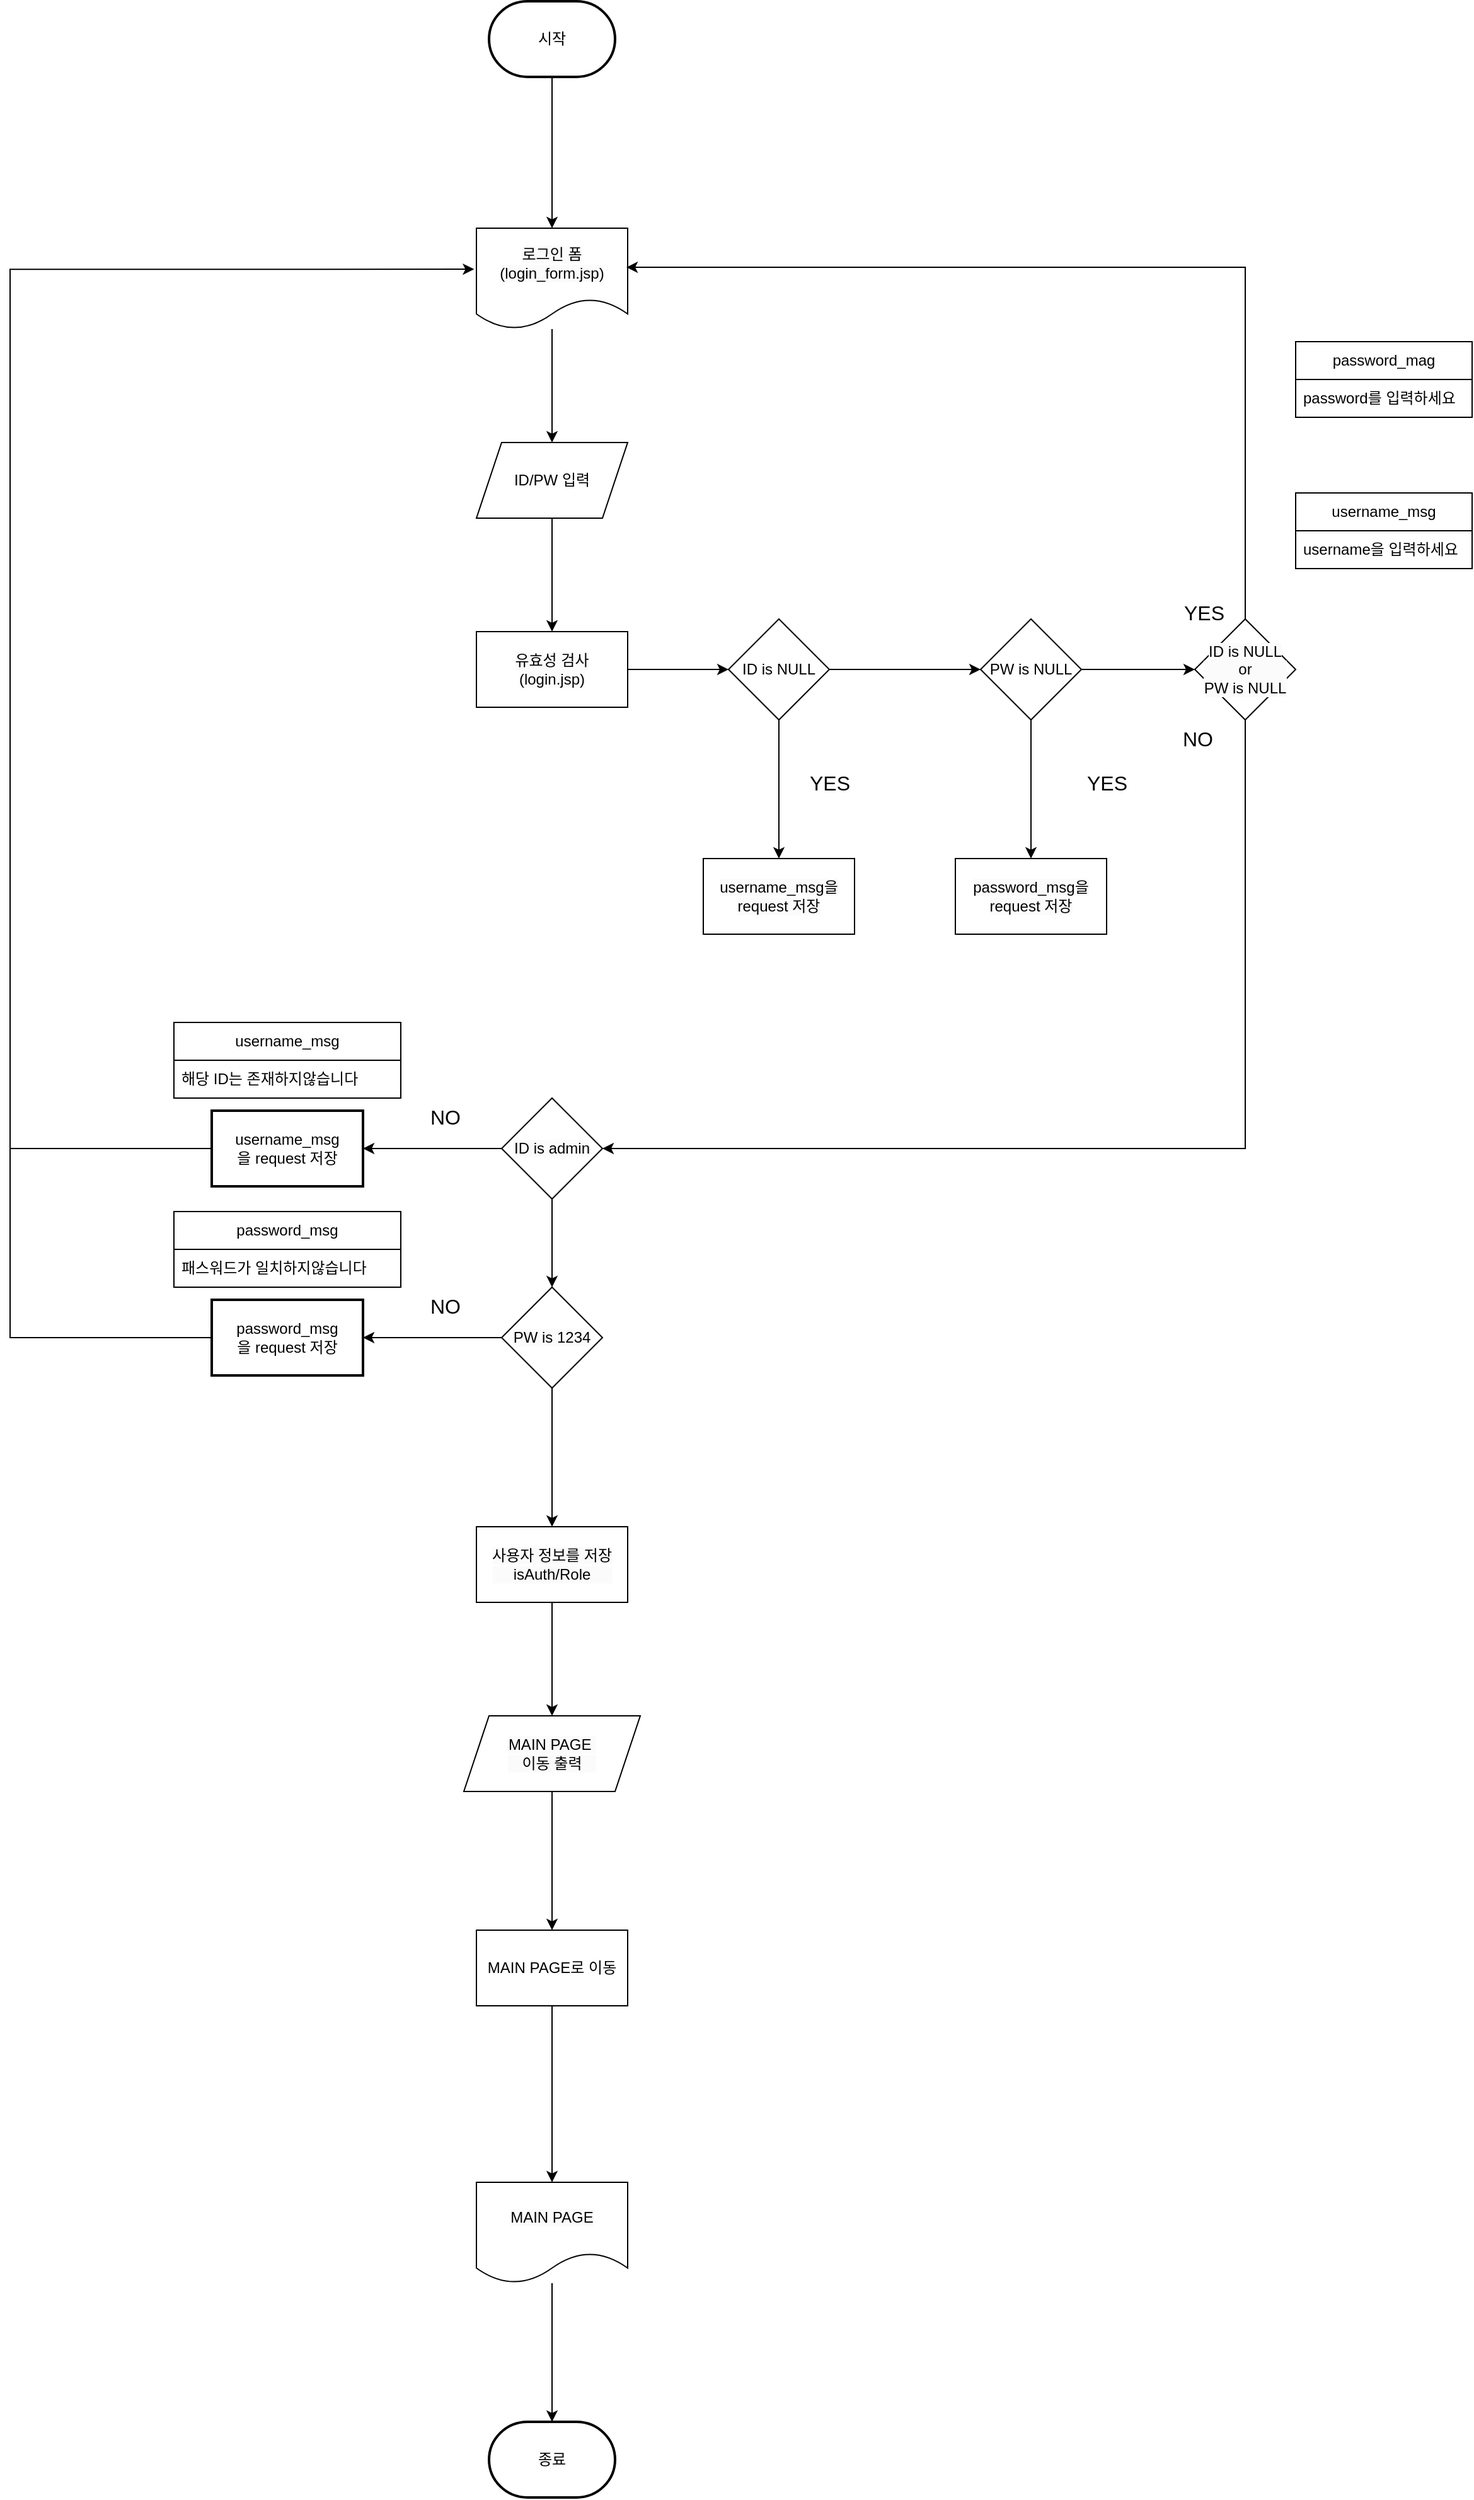 <mxfile version="26.2.4">
  <diagram name="페이지-1" id="K9Mb_518K6a3b0m3QpLU">
    <mxGraphModel dx="2187" dy="1917" grid="1" gridSize="10" guides="1" tooltips="1" connect="1" arrows="1" fold="1" page="1" pageScale="1" pageWidth="827" pageHeight="1169" math="0" shadow="0">
      <root>
        <mxCell id="0" />
        <mxCell id="1" parent="0" />
        <mxCell id="w3yauz0lc3whIGmM6YCb-5" value="" style="edgeStyle=orthogonalEdgeStyle;rounded=0;orthogonalLoop=1;jettySize=auto;html=1;" edge="1" parent="1" source="w3yauz0lc3whIGmM6YCb-1" target="w3yauz0lc3whIGmM6YCb-2">
          <mxGeometry relative="1" as="geometry" />
        </mxCell>
        <mxCell id="w3yauz0lc3whIGmM6YCb-1" value="&lt;span style=&quot;background-color: rgb(251, 251, 251);&quot;&gt;로그인 폼&lt;/span&gt;&lt;div style=&quot;background-color: rgb(251, 251, 251);&quot;&gt;(login_form.jsp)&lt;/div&gt;" style="shape=document;whiteSpace=wrap;html=1;boundedLbl=1;" vertex="1" parent="1">
          <mxGeometry x="230" y="160" width="120" height="80" as="geometry" />
        </mxCell>
        <mxCell id="w3yauz0lc3whIGmM6YCb-6" value="" style="edgeStyle=orthogonalEdgeStyle;rounded=0;orthogonalLoop=1;jettySize=auto;html=1;" edge="1" parent="1" source="w3yauz0lc3whIGmM6YCb-2" target="w3yauz0lc3whIGmM6YCb-3">
          <mxGeometry relative="1" as="geometry" />
        </mxCell>
        <mxCell id="w3yauz0lc3whIGmM6YCb-2" value="ID/PW 입력" style="shape=parallelogram;perimeter=parallelogramPerimeter;whiteSpace=wrap;html=1;fixedSize=1;" vertex="1" parent="1">
          <mxGeometry x="230" y="330" width="120" height="60" as="geometry" />
        </mxCell>
        <mxCell id="w3yauz0lc3whIGmM6YCb-8" value="" style="edgeStyle=orthogonalEdgeStyle;rounded=0;orthogonalLoop=1;jettySize=auto;html=1;" edge="1" parent="1" source="w3yauz0lc3whIGmM6YCb-3" target="w3yauz0lc3whIGmM6YCb-7">
          <mxGeometry relative="1" as="geometry" />
        </mxCell>
        <mxCell id="w3yauz0lc3whIGmM6YCb-3" value="&lt;div style=&quot;background-color: rgb(251, 251, 251);&quot;&gt;유효성 검사&lt;/div&gt;&lt;span style=&quot;background-color: rgb(251, 251, 251);&quot;&gt;(login.jsp)&lt;/span&gt;" style="rounded=0;whiteSpace=wrap;html=1;" vertex="1" parent="1">
          <mxGeometry x="230" y="480" width="120" height="60" as="geometry" />
        </mxCell>
        <mxCell id="w3yauz0lc3whIGmM6YCb-10" value="" style="edgeStyle=orthogonalEdgeStyle;rounded=0;orthogonalLoop=1;jettySize=auto;html=1;" edge="1" parent="1" source="w3yauz0lc3whIGmM6YCb-7" target="w3yauz0lc3whIGmM6YCb-9">
          <mxGeometry relative="1" as="geometry" />
        </mxCell>
        <mxCell id="w3yauz0lc3whIGmM6YCb-14" value="" style="edgeStyle=orthogonalEdgeStyle;rounded=0;orthogonalLoop=1;jettySize=auto;html=1;" edge="1" parent="1" source="w3yauz0lc3whIGmM6YCb-7">
          <mxGeometry relative="1" as="geometry">
            <mxPoint x="630" y="510" as="targetPoint" />
          </mxGeometry>
        </mxCell>
        <mxCell id="w3yauz0lc3whIGmM6YCb-7" value="ID is NULL" style="rhombus;whiteSpace=wrap;html=1;" vertex="1" parent="1">
          <mxGeometry x="430" y="470" width="80" height="80" as="geometry" />
        </mxCell>
        <mxCell id="w3yauz0lc3whIGmM6YCb-9" value="&lt;span style=&quot;background-color: rgb(251, 251, 251);&quot;&gt;username_msg&lt;/span&gt;&lt;span style=&quot;background-color: rgb(251, 251, 251);&quot;&gt;을 request 저장&lt;/span&gt;" style="rounded=0;whiteSpace=wrap;html=1;" vertex="1" parent="1">
          <mxGeometry x="410" y="660" width="120" height="60" as="geometry" />
        </mxCell>
        <mxCell id="w3yauz0lc3whIGmM6YCb-16" value="" style="edgeStyle=orthogonalEdgeStyle;rounded=0;orthogonalLoop=1;jettySize=auto;html=1;" edge="1" parent="1" source="w3yauz0lc3whIGmM6YCb-11" target="w3yauz0lc3whIGmM6YCb-15">
          <mxGeometry relative="1" as="geometry" />
        </mxCell>
        <mxCell id="w3yauz0lc3whIGmM6YCb-18" value="" style="edgeStyle=orthogonalEdgeStyle;rounded=0;orthogonalLoop=1;jettySize=auto;html=1;" edge="1" parent="1" source="w3yauz0lc3whIGmM6YCb-11" target="w3yauz0lc3whIGmM6YCb-17">
          <mxGeometry relative="1" as="geometry" />
        </mxCell>
        <mxCell id="w3yauz0lc3whIGmM6YCb-11" value="PW is NULL" style="rhombus;whiteSpace=wrap;html=1;" vertex="1" parent="1">
          <mxGeometry x="630" y="470" width="80" height="80" as="geometry" />
        </mxCell>
        <mxCell id="w3yauz0lc3whIGmM6YCb-15" value="&lt;span style=&quot;background-color: rgb(251, 251, 251);&quot;&gt;password_msg&lt;/span&gt;&lt;span style=&quot;background-color: rgb(251, 251, 251);&quot;&gt;을 request 저장&lt;/span&gt;" style="rounded=0;whiteSpace=wrap;html=1;" vertex="1" parent="1">
          <mxGeometry x="610" y="660" width="120" height="60" as="geometry" />
        </mxCell>
        <mxCell id="w3yauz0lc3whIGmM6YCb-20" value="" style="edgeStyle=orthogonalEdgeStyle;rounded=0;orthogonalLoop=1;jettySize=auto;html=1;entryX=0.992;entryY=0.388;entryDx=0;entryDy=0;entryPerimeter=0;" edge="1" parent="1" source="w3yauz0lc3whIGmM6YCb-17" target="w3yauz0lc3whIGmM6YCb-1">
          <mxGeometry relative="1" as="geometry">
            <mxPoint x="850" y="290" as="targetPoint" />
            <Array as="points">
              <mxPoint x="840" y="191" />
            </Array>
          </mxGeometry>
        </mxCell>
        <mxCell id="w3yauz0lc3whIGmM6YCb-29" value="" style="edgeStyle=orthogonalEdgeStyle;rounded=0;orthogonalLoop=1;jettySize=auto;html=1;entryX=1;entryY=0.5;entryDx=0;entryDy=0;" edge="1" parent="1" source="w3yauz0lc3whIGmM6YCb-17" target="w3yauz0lc3whIGmM6YCb-30">
          <mxGeometry relative="1" as="geometry">
            <mxPoint x="350" y="890" as="targetPoint" />
            <Array as="points">
              <mxPoint x="840" y="890" />
            </Array>
          </mxGeometry>
        </mxCell>
        <mxCell id="w3yauz0lc3whIGmM6YCb-17" value="&lt;span style=&quot;background-color: rgb(251, 251, 251);&quot;&gt;ID is NULL&lt;/span&gt;&lt;div style=&quot;background-color: rgb(251, 251, 251);&quot;&gt;or&lt;/div&gt;&lt;div style=&quot;background-color: rgb(251, 251, 251);&quot;&gt;PW is NULL&lt;/div&gt;" style="rhombus;whiteSpace=wrap;html=1;" vertex="1" parent="1">
          <mxGeometry x="800" y="470" width="80" height="80" as="geometry" />
        </mxCell>
        <mxCell id="w3yauz0lc3whIGmM6YCb-23" value="&lt;p style=&quot;margin:0px;margin-top:4px;text-align:center;&quot;&gt;&lt;b&gt;Class&lt;/b&gt;&lt;/p&gt;&lt;hr size=&quot;1&quot; style=&quot;border-style:solid;&quot;/&gt;&lt;div style=&quot;height:2px;&quot;&gt;&lt;/div&gt;" style="verticalAlign=top;align=left;overflow=fill;html=1;whiteSpace=wrap;" vertex="1" parent="1">
          <mxGeometry x="880" y="250" width="140" height="60" as="geometry" />
        </mxCell>
        <mxCell id="w3yauz0lc3whIGmM6YCb-26" value="&lt;p style=&quot;margin:0px;margin-top:4px;text-align:center;&quot;&gt;&lt;b&gt;Class&lt;/b&gt;&lt;/p&gt;&lt;hr size=&quot;1&quot; style=&quot;border-style:solid;&quot;/&gt;&lt;div style=&quot;height:2px;&quot;&gt;&lt;/div&gt;" style="verticalAlign=top;align=left;overflow=fill;html=1;whiteSpace=wrap;" vertex="1" parent="1">
          <mxGeometry x="880" y="370" width="140" height="60" as="geometry" />
        </mxCell>
        <mxCell id="w3yauz0lc3whIGmM6YCb-32" value="" style="edgeStyle=orthogonalEdgeStyle;rounded=0;orthogonalLoop=1;jettySize=auto;html=1;" edge="1" parent="1" source="w3yauz0lc3whIGmM6YCb-30" target="w3yauz0lc3whIGmM6YCb-31">
          <mxGeometry relative="1" as="geometry" />
        </mxCell>
        <mxCell id="w3yauz0lc3whIGmM6YCb-68" value="" style="edgeStyle=orthogonalEdgeStyle;rounded=0;orthogonalLoop=1;jettySize=auto;html=1;" edge="1" parent="1" source="w3yauz0lc3whIGmM6YCb-30" target="w3yauz0lc3whIGmM6YCb-66">
          <mxGeometry relative="1" as="geometry" />
        </mxCell>
        <mxCell id="w3yauz0lc3whIGmM6YCb-30" value="&lt;span style=&quot;background-color: rgb(251, 251, 251);&quot;&gt;ID is admin&lt;/span&gt;" style="rhombus;whiteSpace=wrap;html=1;" vertex="1" parent="1">
          <mxGeometry x="250" y="850" width="80" height="80" as="geometry" />
        </mxCell>
        <mxCell id="w3yauz0lc3whIGmM6YCb-34" value="" style="edgeStyle=orthogonalEdgeStyle;rounded=0;orthogonalLoop=1;jettySize=auto;html=1;" edge="1" parent="1" source="w3yauz0lc3whIGmM6YCb-31">
          <mxGeometry relative="1" as="geometry">
            <mxPoint x="290" y="1190" as="targetPoint" />
          </mxGeometry>
        </mxCell>
        <mxCell id="w3yauz0lc3whIGmM6YCb-69" value="" style="edgeStyle=orthogonalEdgeStyle;rounded=0;orthogonalLoop=1;jettySize=auto;html=1;" edge="1" parent="1" source="w3yauz0lc3whIGmM6YCb-31" target="w3yauz0lc3whIGmM6YCb-67">
          <mxGeometry relative="1" as="geometry" />
        </mxCell>
        <mxCell id="w3yauz0lc3whIGmM6YCb-31" value="&lt;span style=&quot;background-color: rgb(251, 251, 251);&quot;&gt;PW is 1234&lt;/span&gt;" style="rhombus;whiteSpace=wrap;html=1;" vertex="1" parent="1">
          <mxGeometry x="250" y="1000" width="80" height="80" as="geometry" />
        </mxCell>
        <mxCell id="w3yauz0lc3whIGmM6YCb-45" value="" style="edgeStyle=orthogonalEdgeStyle;rounded=0;orthogonalLoop=1;jettySize=auto;html=1;" edge="1" parent="1" source="w3yauz0lc3whIGmM6YCb-41" target="w3yauz0lc3whIGmM6YCb-44">
          <mxGeometry relative="1" as="geometry" />
        </mxCell>
        <mxCell id="w3yauz0lc3whIGmM6YCb-41" value="&lt;span style=&quot;background-color: rgb(251, 251, 251);&quot;&gt;MAIN PAGE&amp;nbsp;&lt;/span&gt;&lt;div style=&quot;background-color: rgb(251, 251, 251);&quot;&gt;이동 출력&lt;/div&gt;" style="shape=parallelogram;perimeter=parallelogramPerimeter;whiteSpace=wrap;html=1;fixedSize=1;" vertex="1" parent="1">
          <mxGeometry x="220" y="1340" width="140" height="60" as="geometry" />
        </mxCell>
        <mxCell id="w3yauz0lc3whIGmM6YCb-43" value="" style="edgeStyle=orthogonalEdgeStyle;rounded=0;orthogonalLoop=1;jettySize=auto;html=1;" edge="1" parent="1" source="w3yauz0lc3whIGmM6YCb-42" target="w3yauz0lc3whIGmM6YCb-41">
          <mxGeometry relative="1" as="geometry" />
        </mxCell>
        <mxCell id="w3yauz0lc3whIGmM6YCb-42" value="&lt;span style=&quot;background-color: rgb(251, 251, 251);&quot;&gt;사용자 정보를 저장&lt;/span&gt;&lt;div style=&quot;background-color: rgb(251, 251, 251);&quot;&gt;isAuth/Role&lt;/div&gt;" style="rounded=0;whiteSpace=wrap;html=1;" vertex="1" parent="1">
          <mxGeometry x="230" y="1190" width="120" height="60" as="geometry" />
        </mxCell>
        <mxCell id="w3yauz0lc3whIGmM6YCb-48" value="" style="edgeStyle=orthogonalEdgeStyle;rounded=0;orthogonalLoop=1;jettySize=auto;html=1;" edge="1" parent="1" source="w3yauz0lc3whIGmM6YCb-44" target="w3yauz0lc3whIGmM6YCb-49">
          <mxGeometry relative="1" as="geometry">
            <mxPoint x="290" y="1710" as="targetPoint" />
          </mxGeometry>
        </mxCell>
        <mxCell id="w3yauz0lc3whIGmM6YCb-44" value="MAIN PAGE로 이동" style="rounded=0;whiteSpace=wrap;html=1;" vertex="1" parent="1">
          <mxGeometry x="230" y="1510" width="120" height="60" as="geometry" />
        </mxCell>
        <mxCell id="w3yauz0lc3whIGmM6YCb-46" value="종료" style="strokeWidth=2;html=1;shape=mxgraph.flowchart.terminator;whiteSpace=wrap;" vertex="1" parent="1">
          <mxGeometry x="240" y="1900" width="100" height="60" as="geometry" />
        </mxCell>
        <mxCell id="w3yauz0lc3whIGmM6YCb-50" value="" style="edgeStyle=orthogonalEdgeStyle;rounded=0;orthogonalLoop=1;jettySize=auto;html=1;" edge="1" parent="1" source="w3yauz0lc3whIGmM6YCb-49" target="w3yauz0lc3whIGmM6YCb-46">
          <mxGeometry relative="1" as="geometry" />
        </mxCell>
        <mxCell id="w3yauz0lc3whIGmM6YCb-49" value="&lt;span style=&quot;background-color: rgb(251, 251, 251);&quot;&gt;MAIN PAGE&lt;/span&gt;" style="shape=document;whiteSpace=wrap;html=1;boundedLbl=1;" vertex="1" parent="1">
          <mxGeometry x="230" y="1710" width="120" height="80" as="geometry" />
        </mxCell>
        <mxCell id="w3yauz0lc3whIGmM6YCb-52" value="" style="edgeStyle=orthogonalEdgeStyle;rounded=0;orthogonalLoop=1;jettySize=auto;html=1;" edge="1" parent="1" source="w3yauz0lc3whIGmM6YCb-51" target="w3yauz0lc3whIGmM6YCb-1">
          <mxGeometry relative="1" as="geometry" />
        </mxCell>
        <mxCell id="w3yauz0lc3whIGmM6YCb-51" value="시작" style="strokeWidth=2;html=1;shape=mxgraph.flowchart.terminator;whiteSpace=wrap;" vertex="1" parent="1">
          <mxGeometry x="240" y="-20" width="100" height="60" as="geometry" />
        </mxCell>
        <mxCell id="w3yauz0lc3whIGmM6YCb-53" value="YES" style="text;html=1;align=center;verticalAlign=middle;resizable=0;points=[];autosize=1;strokeColor=none;fillColor=none;fontSize=16;" vertex="1" parent="1">
          <mxGeometry x="480" y="585" width="60" height="30" as="geometry" />
        </mxCell>
        <mxCell id="w3yauz0lc3whIGmM6YCb-54" value="YES" style="text;html=1;align=center;verticalAlign=middle;resizable=0;points=[];autosize=1;strokeColor=none;fillColor=none;fontSize=16;" vertex="1" parent="1">
          <mxGeometry x="700" y="585" width="60" height="30" as="geometry" />
        </mxCell>
        <mxCell id="w3yauz0lc3whIGmM6YCb-55" value="YES" style="text;html=1;align=center;verticalAlign=middle;resizable=0;points=[];autosize=1;strokeColor=none;fillColor=none;fontSize=16;" vertex="1" parent="1">
          <mxGeometry x="777" y="450" width="60" height="30" as="geometry" />
        </mxCell>
        <mxCell id="w3yauz0lc3whIGmM6YCb-56" value="NO" style="text;html=1;align=center;verticalAlign=middle;resizable=0;points=[];autosize=1;strokeColor=none;fillColor=none;fontSize=16;" vertex="1" parent="1">
          <mxGeometry x="777" y="550" width="50" height="30" as="geometry" />
        </mxCell>
        <mxCell id="w3yauz0lc3whIGmM6YCb-57" value="username_msg" style="swimlane;fontStyle=0;childLayout=stackLayout;horizontal=1;startSize=30;horizontalStack=0;resizeParent=1;resizeParentMax=0;resizeLast=0;collapsible=1;marginBottom=0;whiteSpace=wrap;html=1;" vertex="1" parent="1">
          <mxGeometry x="880" y="370" width="140" height="60" as="geometry" />
        </mxCell>
        <mxCell id="w3yauz0lc3whIGmM6YCb-58" value="username을 입력하세요" style="text;strokeColor=none;fillColor=none;align=left;verticalAlign=middle;spacingLeft=4;spacingRight=4;overflow=hidden;points=[[0,0.5],[1,0.5]];portConstraint=eastwest;rotatable=0;whiteSpace=wrap;html=1;" vertex="1" parent="w3yauz0lc3whIGmM6YCb-57">
          <mxGeometry y="30" width="140" height="30" as="geometry" />
        </mxCell>
        <mxCell id="w3yauz0lc3whIGmM6YCb-59" value="password_mag" style="swimlane;fontStyle=0;childLayout=stackLayout;horizontal=1;startSize=30;horizontalStack=0;resizeParent=1;resizeParentMax=0;resizeLast=0;collapsible=1;marginBottom=0;whiteSpace=wrap;html=1;" vertex="1" parent="1">
          <mxGeometry x="880" y="250" width="140" height="60" as="geometry" />
        </mxCell>
        <mxCell id="w3yauz0lc3whIGmM6YCb-60" value="password를 입력하세요" style="text;strokeColor=none;fillColor=none;align=left;verticalAlign=middle;spacingLeft=4;spacingRight=4;overflow=hidden;points=[[0,0.5],[1,0.5]];portConstraint=eastwest;rotatable=0;whiteSpace=wrap;html=1;" vertex="1" parent="w3yauz0lc3whIGmM6YCb-59">
          <mxGeometry y="30" width="140" height="30" as="geometry" />
        </mxCell>
        <mxCell id="w3yauz0lc3whIGmM6YCb-61" value="username_msg" style="swimlane;fontStyle=0;childLayout=stackLayout;horizontal=1;startSize=30;horizontalStack=0;resizeParent=1;resizeParentMax=0;resizeLast=0;collapsible=1;marginBottom=0;whiteSpace=wrap;html=1;" vertex="1" parent="1">
          <mxGeometry x="-10" y="790" width="180" height="60" as="geometry" />
        </mxCell>
        <mxCell id="w3yauz0lc3whIGmM6YCb-62" value="해당 ID는 존재하지않습니다" style="text;strokeColor=none;fillColor=none;align=left;verticalAlign=middle;spacingLeft=4;spacingRight=4;overflow=hidden;points=[[0,0.5],[1,0.5]];portConstraint=eastwest;rotatable=0;whiteSpace=wrap;html=1;" vertex="1" parent="w3yauz0lc3whIGmM6YCb-61">
          <mxGeometry y="30" width="180" height="30" as="geometry" />
        </mxCell>
        <mxCell id="w3yauz0lc3whIGmM6YCb-64" value="password_msg" style="swimlane;fontStyle=0;childLayout=stackLayout;horizontal=1;startSize=30;horizontalStack=0;resizeParent=1;resizeParentMax=0;resizeLast=0;collapsible=1;marginBottom=0;whiteSpace=wrap;html=1;" vertex="1" parent="1">
          <mxGeometry x="-10" y="940" width="180" height="60" as="geometry" />
        </mxCell>
        <mxCell id="w3yauz0lc3whIGmM6YCb-65" value="패스워드가 일치하지않습니다" style="text;strokeColor=none;fillColor=none;align=left;verticalAlign=middle;spacingLeft=4;spacingRight=4;overflow=hidden;points=[[0,0.5],[1,0.5]];portConstraint=eastwest;rotatable=0;whiteSpace=wrap;html=1;" vertex="1" parent="w3yauz0lc3whIGmM6YCb-64">
          <mxGeometry y="30" width="180" height="30" as="geometry" />
        </mxCell>
        <mxCell id="w3yauz0lc3whIGmM6YCb-79" value="" style="edgeStyle=orthogonalEdgeStyle;rounded=0;orthogonalLoop=1;jettySize=auto;html=1;endArrow=none;startFill=0;" edge="1" parent="1" source="w3yauz0lc3whIGmM6YCb-66">
          <mxGeometry relative="1" as="geometry">
            <mxPoint x="-140" y="890" as="targetPoint" />
          </mxGeometry>
        </mxCell>
        <mxCell id="w3yauz0lc3whIGmM6YCb-66" value="username_msg&lt;br&gt;을 request 저장" style="whiteSpace=wrap;html=1;strokeWidth=2;" vertex="1" parent="1">
          <mxGeometry x="20" y="860" width="120" height="60" as="geometry" />
        </mxCell>
        <mxCell id="w3yauz0lc3whIGmM6YCb-77" value="" style="edgeStyle=orthogonalEdgeStyle;rounded=0;orthogonalLoop=1;jettySize=auto;html=1;entryX=-0.015;entryY=0.407;entryDx=0;entryDy=0;entryPerimeter=0;" edge="1" parent="1" source="w3yauz0lc3whIGmM6YCb-67" target="w3yauz0lc3whIGmM6YCb-1">
          <mxGeometry relative="1" as="geometry">
            <mxPoint x="-80" y="200" as="targetPoint" />
            <Array as="points">
              <mxPoint x="-140" y="1040" />
              <mxPoint x="-140" y="193" />
            </Array>
          </mxGeometry>
        </mxCell>
        <mxCell id="w3yauz0lc3whIGmM6YCb-67" value="password_msg&lt;br&gt;을 request 저장" style="whiteSpace=wrap;html=1;strokeWidth=2;" vertex="1" parent="1">
          <mxGeometry x="20" y="1010" width="120" height="60" as="geometry" />
        </mxCell>
        <mxCell id="w3yauz0lc3whIGmM6YCb-74" value="NO" style="text;html=1;align=center;verticalAlign=middle;resizable=0;points=[];autosize=1;strokeColor=none;fillColor=none;fontSize=16;" vertex="1" parent="1">
          <mxGeometry x="180" y="850" width="50" height="30" as="geometry" />
        </mxCell>
        <mxCell id="w3yauz0lc3whIGmM6YCb-75" value="NO" style="text;html=1;align=center;verticalAlign=middle;resizable=0;points=[];autosize=1;strokeColor=none;fillColor=none;fontSize=16;" vertex="1" parent="1">
          <mxGeometry x="180" y="1000" width="50" height="30" as="geometry" />
        </mxCell>
      </root>
    </mxGraphModel>
  </diagram>
</mxfile>

